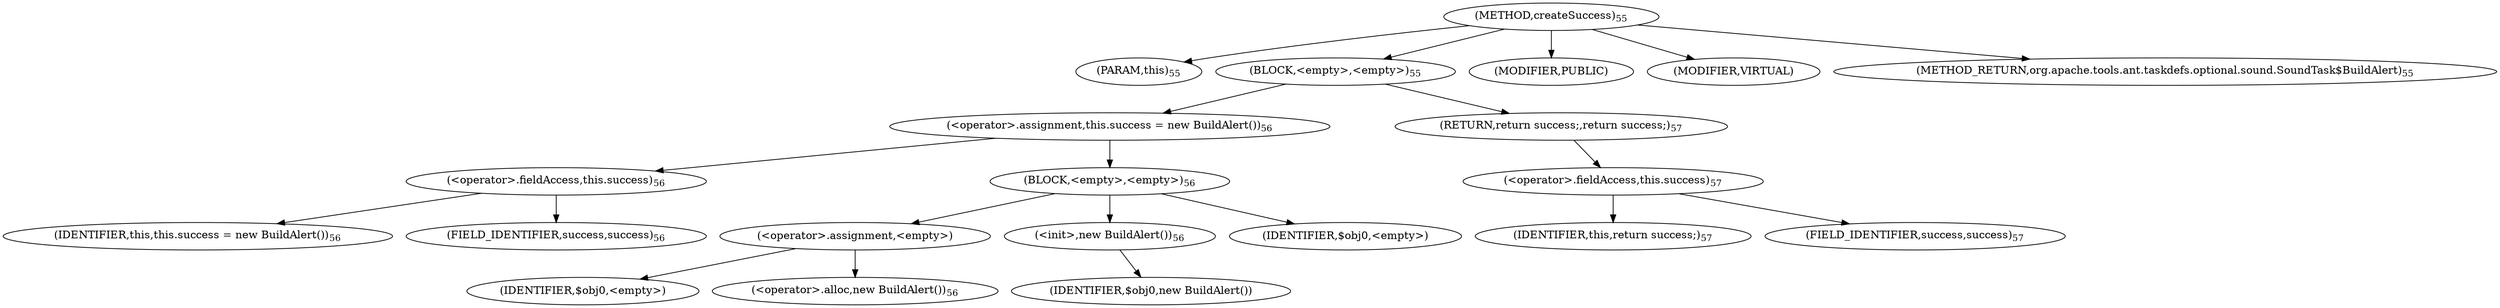 digraph "createSuccess" {  
"60" [label = <(METHOD,createSuccess)<SUB>55</SUB>> ]
"61" [label = <(PARAM,this)<SUB>55</SUB>> ]
"62" [label = <(BLOCK,&lt;empty&gt;,&lt;empty&gt;)<SUB>55</SUB>> ]
"63" [label = <(&lt;operator&gt;.assignment,this.success = new BuildAlert())<SUB>56</SUB>> ]
"64" [label = <(&lt;operator&gt;.fieldAccess,this.success)<SUB>56</SUB>> ]
"65" [label = <(IDENTIFIER,this,this.success = new BuildAlert())<SUB>56</SUB>> ]
"66" [label = <(FIELD_IDENTIFIER,success,success)<SUB>56</SUB>> ]
"67" [label = <(BLOCK,&lt;empty&gt;,&lt;empty&gt;)<SUB>56</SUB>> ]
"68" [label = <(&lt;operator&gt;.assignment,&lt;empty&gt;)> ]
"69" [label = <(IDENTIFIER,$obj0,&lt;empty&gt;)> ]
"70" [label = <(&lt;operator&gt;.alloc,new BuildAlert())<SUB>56</SUB>> ]
"71" [label = <(&lt;init&gt;,new BuildAlert())<SUB>56</SUB>> ]
"72" [label = <(IDENTIFIER,$obj0,new BuildAlert())> ]
"73" [label = <(IDENTIFIER,$obj0,&lt;empty&gt;)> ]
"74" [label = <(RETURN,return success;,return success;)<SUB>57</SUB>> ]
"75" [label = <(&lt;operator&gt;.fieldAccess,this.success)<SUB>57</SUB>> ]
"76" [label = <(IDENTIFIER,this,return success;)<SUB>57</SUB>> ]
"77" [label = <(FIELD_IDENTIFIER,success,success)<SUB>57</SUB>> ]
"78" [label = <(MODIFIER,PUBLIC)> ]
"79" [label = <(MODIFIER,VIRTUAL)> ]
"80" [label = <(METHOD_RETURN,org.apache.tools.ant.taskdefs.optional.sound.SoundTask$BuildAlert)<SUB>55</SUB>> ]
  "60" -> "61" 
  "60" -> "62" 
  "60" -> "78" 
  "60" -> "79" 
  "60" -> "80" 
  "62" -> "63" 
  "62" -> "74" 
  "63" -> "64" 
  "63" -> "67" 
  "64" -> "65" 
  "64" -> "66" 
  "67" -> "68" 
  "67" -> "71" 
  "67" -> "73" 
  "68" -> "69" 
  "68" -> "70" 
  "71" -> "72" 
  "74" -> "75" 
  "75" -> "76" 
  "75" -> "77" 
}
